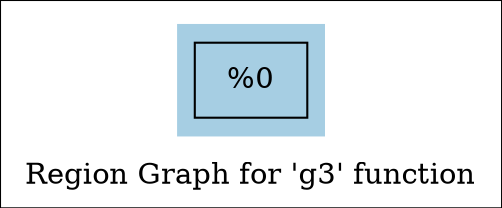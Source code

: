 digraph "Region Graph for 'g3' function" {
	label="Region Graph for 'g3' function";

	Node0x92db70 [shape=record,label="{%0}"];
	colorscheme = "paired12"
        subgraph cluster_0x931c40 {
          label = "";
          style = filled;
          color = 1
          Node0x92db70;
        }
}
